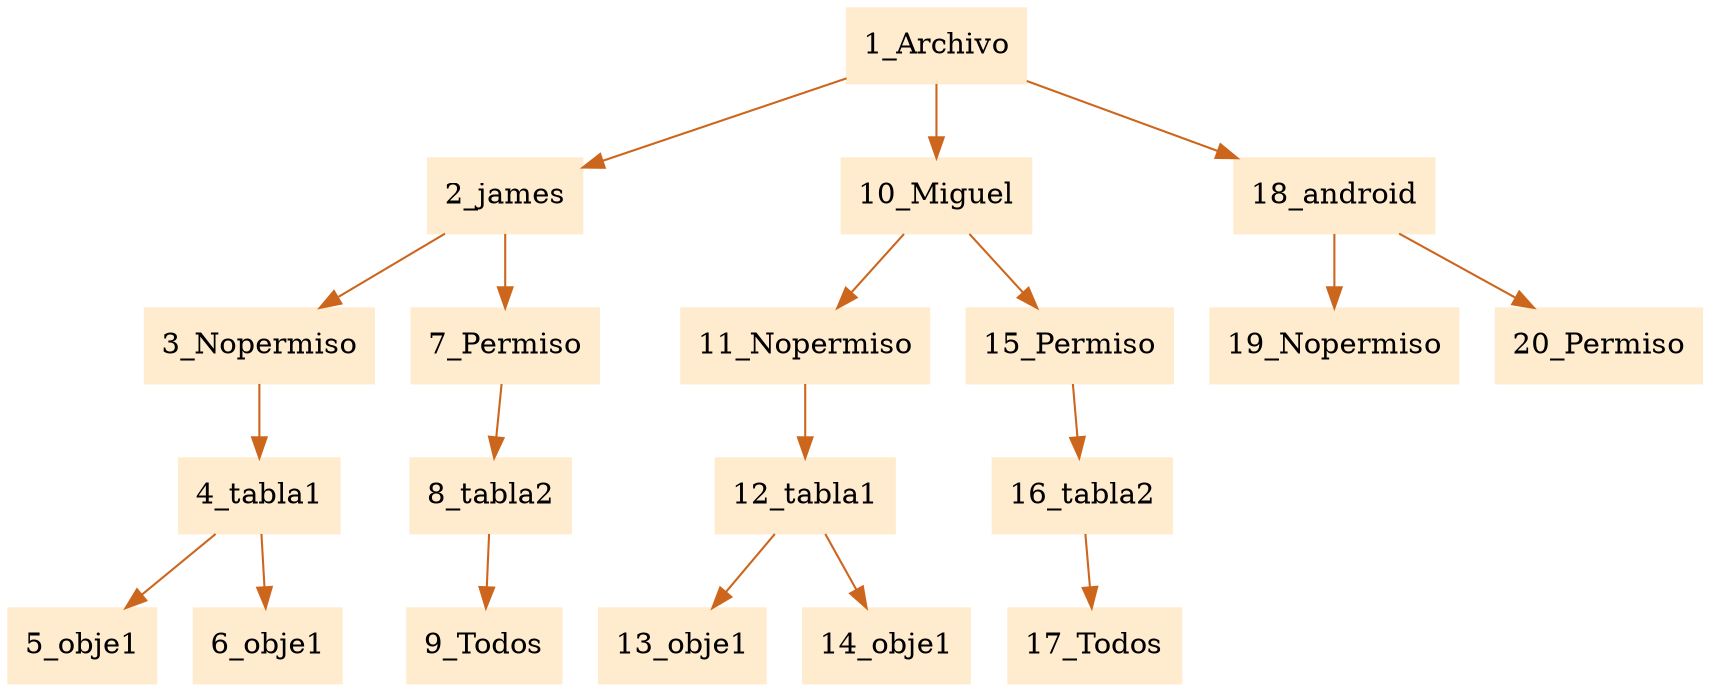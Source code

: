 digraph G {node[shape=box, style=filled, color=blanchedalmond]; edge[color=chocolate3];rankdir=UD 

"1_Archivo"->"2_james""2_james"->"3_Nopermiso""3_Nopermiso"->"4_tabla1""4_tabla1"->"5_obje1""4_tabla1"->"6_obje1""2_james"->"7_Permiso""7_Permiso"->"8_tabla2""8_tabla2"->"9_Todos""1_Archivo"->"10_Miguel""10_Miguel"->"11_Nopermiso""11_Nopermiso"->"12_tabla1""12_tabla1"->"13_obje1""12_tabla1"->"14_obje1""10_Miguel"->"15_Permiso""15_Permiso"->"16_tabla2""16_tabla2"->"17_Todos""1_Archivo"->"18_android""18_android"->"19_Nopermiso""18_android"->"20_Permiso"

}
